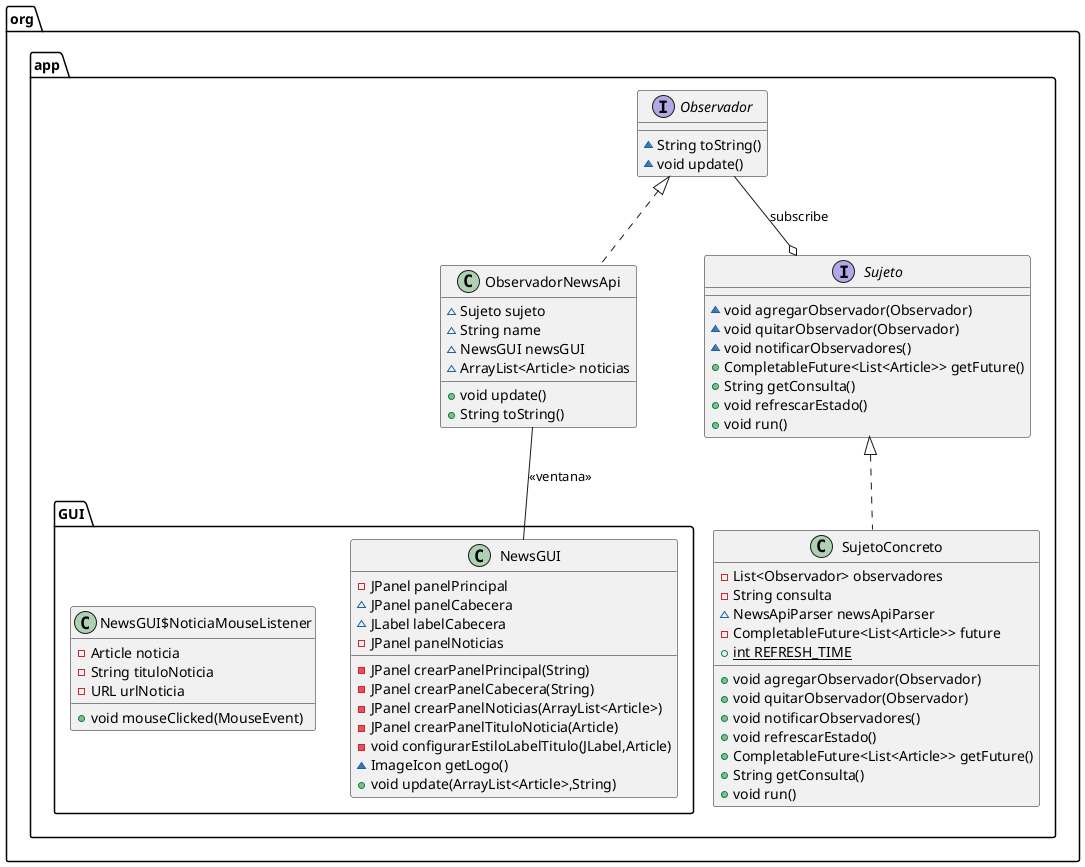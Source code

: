 @startuml
class org.app.GUI.NewsGUI {
- JPanel panelPrincipal
~ JPanel panelCabecera
~ JLabel labelCabecera
- JPanel panelNoticias
- JPanel crearPanelPrincipal(String)
- JPanel crearPanelCabecera(String)
- JPanel crearPanelNoticias(ArrayList<Article>)
- JPanel crearPanelTituloNoticia(Article)
- void configurarEstiloLabelTitulo(JLabel,Article)
~ ImageIcon getLogo()
+ void update(ArrayList<Article>,String)
}
class org.app.GUI.NewsGUI$NoticiaMouseListener {
- Article noticia
- String tituloNoticia
- URL urlNoticia
+ void mouseClicked(MouseEvent)
}
class org.app.SujetoConcreto {
- List<Observador> observadores
- String consulta
~ NewsApiParser newsApiParser
- CompletableFuture<List<Article>> future
+ {static} int REFRESH_TIME
+ void agregarObservador(Observador)
+ void quitarObservador(Observador)
+ void notificarObservadores()
+ void refrescarEstado()
+ CompletableFuture<List<Article>> getFuture()
+ String getConsulta()
+ void run()
}
class org.app.ObservadorNewsApi {
~ Sujeto sujeto
~ String name
~ NewsGUI newsGUI
~ ArrayList<Article> noticias
+ void update()
+ String toString()
}
interface org.app.Sujeto {
~ void agregarObservador(Observador)
~ void quitarObservador(Observador)
~ void notificarObservadores()
+ CompletableFuture<List<Article>> getFuture()
+ String getConsulta()
+ void refrescarEstado()
+ void run()
}
interface org.app.Observador {
~ String toString()
~ void update()
}


org.app.Sujeto <|.. org.app.SujetoConcreto
org.app.Observador <|.. org.app.ObservadorNewsApi
org.app.ObservadorNewsApi -- org.app.GUI.NewsGUI: <<ventana>>
org.app.Observador --o org.app.Sujeto: subscribe
@enduml